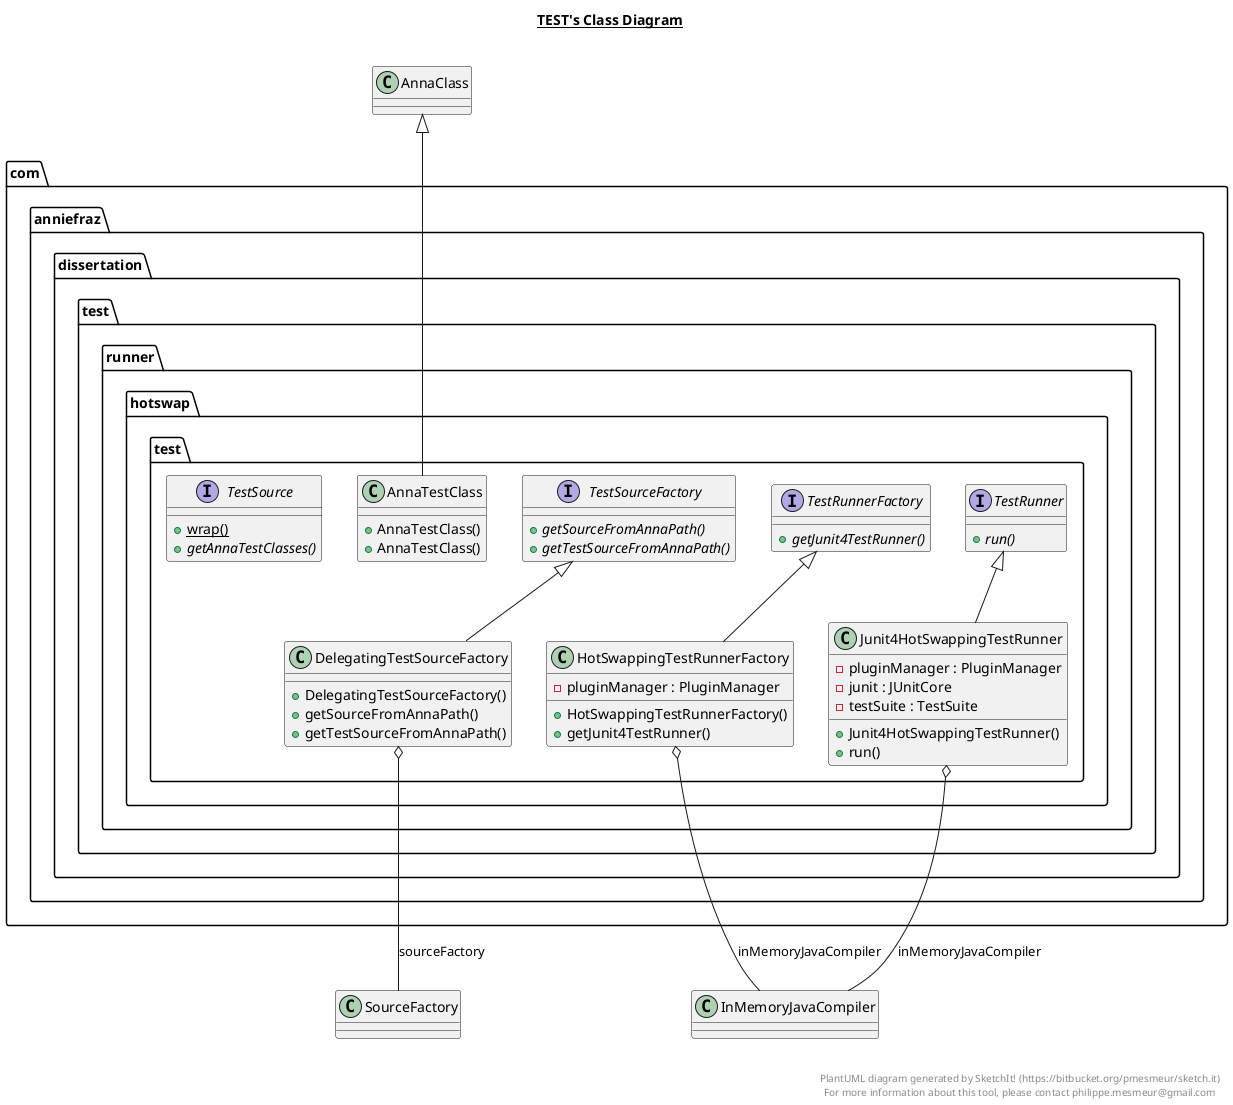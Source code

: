 @startuml

title __TEST's Class Diagram__\n

  package com.anniefraz.dissertation.test.runner.hotswap {
    package com.anniefraz.dissertation.test.runner.hotswap.test {
      class AnnaTestClass {
          + AnnaTestClass()
          + AnnaTestClass()
      }
    }
  }
  

  package com.anniefraz.dissertation.test.runner.hotswap {
    package com.anniefraz.dissertation.test.runner.hotswap.test {
      class DelegatingTestSourceFactory {
          + DelegatingTestSourceFactory()
          + getSourceFromAnnaPath()
          + getTestSourceFromAnnaPath()
      }
    }
  }
  

  package com.anniefraz.dissertation.test.runner.hotswap {
    package com.anniefraz.dissertation.test.runner.hotswap.test {
      class HotSwappingTestRunnerFactory {
          - pluginManager : PluginManager
          + HotSwappingTestRunnerFactory()
          + getJunit4TestRunner()
      }
    }
  }
  

  package com.anniefraz.dissertation.test.runner.hotswap {
    package com.anniefraz.dissertation.test.runner.hotswap.test {
      class Junit4HotSwappingTestRunner {
          - pluginManager : PluginManager
          - junit : JUnitCore
          - testSuite : TestSuite
          + Junit4HotSwappingTestRunner()
          + run()
      }
    }
  }
  

  package com.anniefraz.dissertation.test.runner.hotswap {
    package com.anniefraz.dissertation.test.runner.hotswap.test {
      interface TestRunner {
          {abstract} + run()
      }
    }
  }
  

  package com.anniefraz.dissertation.test.runner.hotswap {
    package com.anniefraz.dissertation.test.runner.hotswap.test {
      interface TestRunnerFactory {
          {abstract} + getJunit4TestRunner()
      }
    }
  }
  

  package com.anniefraz.dissertation.test.runner.hotswap {
    package com.anniefraz.dissertation.test.runner.hotswap.test {
      interface TestSource {
          {static} + wrap()
          {abstract} + getAnnaTestClasses()
      }
    }
  }
  

  package com.anniefraz.dissertation.test.runner.hotswap {
    package com.anniefraz.dissertation.test.runner.hotswap.test {
      interface TestSourceFactory {
          {abstract} + getSourceFromAnnaPath()
          {abstract} + getTestSourceFromAnnaPath()
      }
    }
  }
  

  AnnaTestClass -up-|> AnnaClass
  DelegatingTestSourceFactory -up-|> TestSourceFactory
  DelegatingTestSourceFactory o-- SourceFactory : sourceFactory
  HotSwappingTestRunnerFactory -up-|> TestRunnerFactory
  HotSwappingTestRunnerFactory o-- InMemoryJavaCompiler : inMemoryJavaCompiler
  Junit4HotSwappingTestRunner -up-|> TestRunner
  Junit4HotSwappingTestRunner o-- InMemoryJavaCompiler : inMemoryJavaCompiler


right footer


PlantUML diagram generated by SketchIt! (https://bitbucket.org/pmesmeur/sketch.it)
For more information about this tool, please contact philippe.mesmeur@gmail.com
endfooter

@enduml
